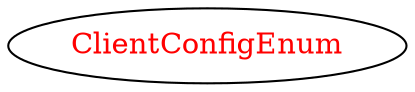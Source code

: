 digraph dependencyGraph {
 concentrate=true;
 ranksep="2.0";
 rankdir="LR"; 
 splines="ortho";
"ClientConfigEnum" [fontcolor="red"];
}